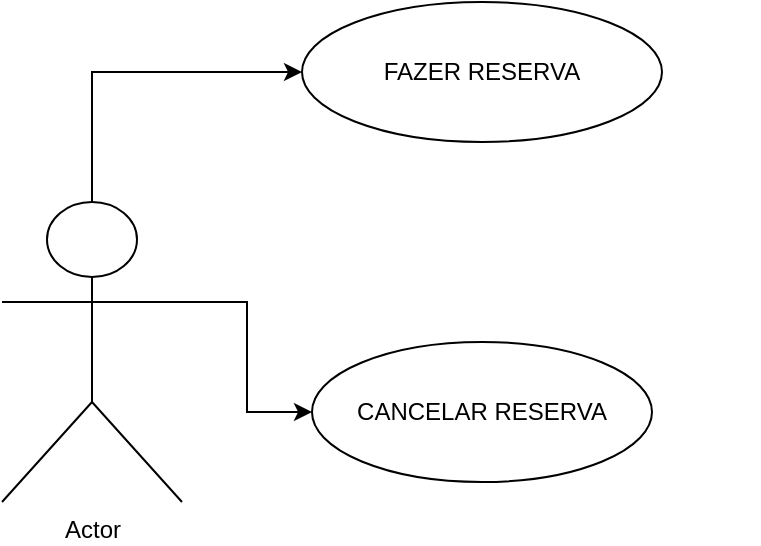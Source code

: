 <mxfile version="26.1.1" pages="7">
  <diagram name="Página-1" id="NRZgVOl3C8cjjpyoILGp">
    <mxGraphModel dx="1105" dy="586" grid="1" gridSize="10" guides="1" tooltips="1" connect="1" arrows="1" fold="1" page="1" pageScale="1" pageWidth="827" pageHeight="1169" math="0" shadow="0">
      <root>
        <mxCell id="0" />
        <mxCell id="1" parent="0" />
        <mxCell id="qwNdu5d9fPo_TeuTvTDO-6" style="edgeStyle=orthogonalEdgeStyle;rounded=0;orthogonalLoop=1;jettySize=auto;html=1;exitX=1;exitY=1;exitDx=0;exitDy=0;entryX=1;entryY=1;entryDx=0;entryDy=0;" parent="1" edge="1">
          <mxGeometry relative="1" as="geometry">
            <mxPoint x="450" y="120" as="targetPoint" />
            <mxPoint x="450" y="120" as="sourcePoint" />
          </mxGeometry>
        </mxCell>
        <mxCell id="qwNdu5d9fPo_TeuTvTDO-8" value="FAZER RESERVA" style="ellipse;whiteSpace=wrap;html=1;" parent="1" vertex="1">
          <mxGeometry x="230" y="20" width="180" height="70" as="geometry" />
        </mxCell>
        <mxCell id="qwNdu5d9fPo_TeuTvTDO-16" value="CANCELAR RESERVA" style="ellipse;whiteSpace=wrap;html=1;" parent="1" vertex="1">
          <mxGeometry x="235" y="190" width="170" height="70" as="geometry" />
        </mxCell>
        <mxCell id="qwNdu5d9fPo_TeuTvTDO-39" style="edgeStyle=orthogonalEdgeStyle;rounded=0;orthogonalLoop=1;jettySize=auto;html=1;exitX=0.5;exitY=0;exitDx=0;exitDy=0;exitPerimeter=0;entryX=0;entryY=0.5;entryDx=0;entryDy=0;" parent="1" source="qwNdu5d9fPo_TeuTvTDO-23" target="qwNdu5d9fPo_TeuTvTDO-8" edge="1">
          <mxGeometry relative="1" as="geometry" />
        </mxCell>
        <mxCell id="qwNdu5d9fPo_TeuTvTDO-40" style="edgeStyle=orthogonalEdgeStyle;rounded=0;orthogonalLoop=1;jettySize=auto;html=1;exitX=1;exitY=0.333;exitDx=0;exitDy=0;exitPerimeter=0;entryX=0;entryY=0.5;entryDx=0;entryDy=0;" parent="1" source="qwNdu5d9fPo_TeuTvTDO-23" target="qwNdu5d9fPo_TeuTvTDO-16" edge="1">
          <mxGeometry relative="1" as="geometry">
            <mxPoint x="290" y="169.941" as="targetPoint" />
          </mxGeometry>
        </mxCell>
        <mxCell id="qwNdu5d9fPo_TeuTvTDO-23" value="Actor" style="shape=umlActor;verticalLabelPosition=bottom;verticalAlign=top;html=1;outlineConnect=0;rotation=0;" parent="1" vertex="1">
          <mxGeometry x="80" y="120" width="90" height="150" as="geometry" />
        </mxCell>
      </root>
    </mxGraphModel>
  </diagram>
  <diagram id="QuJQxbRFROFayXlvImkB" name="ex.dediagrama">
    <mxGraphModel dx="1651" dy="857" grid="1" gridSize="10" guides="1" tooltips="1" connect="1" arrows="1" fold="1" page="1" pageScale="1" pageWidth="827" pageHeight="1169" math="0" shadow="0">
      <root>
        <mxCell id="0" />
        <mxCell id="1" parent="0" />
        <mxCell id="Tr6EJqdKemsiKoFotpVO-5" value="" style="rounded=0;whiteSpace=wrap;html=1;direction=south;fillColor=#f5f5f5;strokeColor=#666666;fontColor=#333333;" parent="1" vertex="1">
          <mxGeometry x="120" y="80" width="590" height="900" as="geometry" />
        </mxCell>
        <mxCell id="Tr6EJqdKemsiKoFotpVO-7" value="DEPOSITAR" style="ellipse;whiteSpace=wrap;html=1;fillColor=#dae8fc;strokeColor=#6c8ebf;" parent="1" vertex="1">
          <mxGeometry x="339" y="200" width="150" height="70" as="geometry" />
        </mxCell>
        <mxCell id="Tr6EJqdKemsiKoFotpVO-8" value="SACAR" style="ellipse;whiteSpace=wrap;html=1;fillColor=#dae8fc;strokeColor=#6c8ebf;" parent="1" vertex="1">
          <mxGeometry x="340" y="280" width="150" height="70" as="geometry" />
        </mxCell>
        <mxCell id="Tr6EJqdKemsiKoFotpVO-9" value="TRANSFERIR" style="ellipse;whiteSpace=wrap;html=1;fillColor=#dae8fc;strokeColor=#6c8ebf;" parent="1" vertex="1">
          <mxGeometry x="339" y="370" width="150" height="70" as="geometry" />
        </mxCell>
        <mxCell id="Tr6EJqdKemsiKoFotpVO-10" value="CLIENTE" style="shape=umlActor;verticalLabelPosition=bottom;verticalAlign=top;html=1;outlineConnect=0;fillColor=#d5e8d4;strokeColor=#82b366;" parent="1" vertex="1">
          <mxGeometry x="40" y="210" width="50" height="110" as="geometry" />
        </mxCell>
        <mxCell id="Tr6EJqdKemsiKoFotpVO-6" value="CHECAR SALDO" style="ellipse;whiteSpace=wrap;html=1;fillColor=#dae8fc;strokeColor=#6c8ebf;" parent="1" vertex="1">
          <mxGeometry x="339" y="110" width="150" height="70" as="geometry" />
        </mxCell>
        <mxCell id="Tr6EJqdKemsiKoFotpVO-19" value="BANCO" style="shape=umlActor;verticalLabelPosition=bottom;verticalAlign=top;html=1;outlineConnect=0;fillColor=#f8cecc;strokeColor=#b85450;" parent="1" vertex="1">
          <mxGeometry x="740" y="210" width="50" height="110" as="geometry" />
        </mxCell>
        <mxCell id="Tr6EJqdKemsiKoFotpVO-21" value="MANUTENÇÃO" style="ellipse;whiteSpace=wrap;html=1;fillColor=#dae8fc;strokeColor=#6c8ebf;" parent="1" vertex="1">
          <mxGeometry x="339" y="580" width="150" height="70" as="geometry" />
        </mxCell>
        <mxCell id="Tr6EJqdKemsiKoFotpVO-22" value="REPARO" style="ellipse;whiteSpace=wrap;html=1;fillColor=#dae8fc;strokeColor=#6c8ebf;" parent="1" vertex="1">
          <mxGeometry x="339" y="670" width="150" height="70" as="geometry" />
        </mxCell>
        <mxCell id="Tr6EJqdKemsiKoFotpVO-23" value="TÉCNICO" style="shape=umlActor;verticalLabelPosition=bottom;verticalAlign=top;html=1;outlineConnect=0;fillColor=#dae8fc;strokeColor=#6c8ebf;" parent="1" vertex="1">
          <mxGeometry x="50" y="610" width="50" height="110" as="geometry" />
        </mxCell>
        <mxCell id="HLNyt8dlvl5x3cQmuRl5-5" value="" style="endArrow=none;html=1;rounded=0;" edge="1" parent="1">
          <mxGeometry width="50" height="50" relative="1" as="geometry">
            <mxPoint x="330" y="730" as="sourcePoint" />
            <mxPoint x="310" y="620" as="targetPoint" />
            <Array as="points">
              <mxPoint x="90" y="680" />
            </Array>
          </mxGeometry>
        </mxCell>
        <mxCell id="HLNyt8dlvl5x3cQmuRl5-6" value="" style="endArrow=none;html=1;rounded=0;entryX=0.089;entryY=0.661;entryDx=0;entryDy=0;entryPerimeter=0;" edge="1" parent="1" target="Tr6EJqdKemsiKoFotpVO-5">
          <mxGeometry width="50" height="50" relative="1" as="geometry">
            <mxPoint x="300" y="250" as="sourcePoint" />
            <mxPoint x="530" y="510" as="targetPoint" />
            <Array as="points">
              <mxPoint x="110" y="280" />
            </Array>
          </mxGeometry>
        </mxCell>
        <mxCell id="HLNyt8dlvl5x3cQmuRl5-7" value="" style="endArrow=none;html=1;rounded=0;" edge="1" parent="1">
          <mxGeometry width="50" height="50" relative="1" as="geometry">
            <mxPoint x="310" y="320" as="sourcePoint" />
            <mxPoint x="300" y="400" as="targetPoint" />
            <Array as="points">
              <mxPoint x="110" y="280" />
            </Array>
          </mxGeometry>
        </mxCell>
        <mxCell id="HLNyt8dlvl5x3cQmuRl5-11" value="" style="endArrow=none;html=1;rounded=0;" edge="1" parent="1">
          <mxGeometry width="50" height="50" relative="1" as="geometry">
            <mxPoint x="520" y="400" as="sourcePoint" />
            <mxPoint x="510" y="310" as="targetPoint" />
            <Array as="points">
              <mxPoint x="740" y="270" />
            </Array>
          </mxGeometry>
        </mxCell>
        <mxCell id="HLNyt8dlvl5x3cQmuRl5-12" value="" style="endArrow=none;html=1;rounded=0;" edge="1" parent="1">
          <mxGeometry width="50" height="50" relative="1" as="geometry">
            <mxPoint x="530" y="250" as="sourcePoint" />
            <mxPoint x="530" y="160" as="targetPoint" />
            <Array as="points">
              <mxPoint x="740" y="270" />
            </Array>
          </mxGeometry>
        </mxCell>
        <mxCell id="zZwmB8_GLPGxbdHFfSVL-1" value="EXEMPLO DE DIAGRAMA DE CASO DE USO" style="rounded=0;whiteSpace=wrap;html=1;" vertex="1" parent="1">
          <mxGeometry x="230" y="70" width="390" height="30" as="geometry" />
        </mxCell>
      </root>
    </mxGraphModel>
  </diagram>
  <diagram id="oChSvFo8GuXUbPZUIg0g" name="ex.casodeuso">
    <mxGraphModel dx="1651" dy="857" grid="1" gridSize="10" guides="1" tooltips="1" connect="1" arrows="1" fold="1" page="1" pageScale="1" pageWidth="827" pageHeight="1169" background="none" math="0" shadow="0">
      <root>
        <mxCell id="0" />
        <mxCell id="1" parent="0" />
        <mxCell id="iuLTxedcwstDW7Arj6xw-2" value="" style="rounded=0;whiteSpace=wrap;html=1;labelBackgroundColor=none;fillColor=#f5f5f5;fontColor=#333333;strokeColor=#666666;" vertex="1" parent="1">
          <mxGeometry x="89" y="30" width="650" height="720" as="geometry" />
        </mxCell>
        <mxCell id="U1SpyC3rxzSheMR1uUHy-1" value="FORMA DE PAGAMENTO" style="ellipse;whiteSpace=wrap;html=1;labelBackgroundColor=none;" vertex="1" parent="1">
          <mxGeometry x="334" y="220" width="160" height="70" as="geometry" />
        </mxCell>
        <mxCell id="U1SpyC3rxzSheMR1uUHy-2" value="PREÇO / HOSPEDAGEM" style="ellipse;whiteSpace=wrap;html=1;labelBackgroundColor=none;" vertex="1" parent="1">
          <mxGeometry x="334" y="140" width="160" height="70" as="geometry" />
        </mxCell>
        <mxCell id="U1SpyC3rxzSheMR1uUHy-3" value="CADASTRO" style="ellipse;whiteSpace=wrap;html=1;labelBackgroundColor=none;" vertex="1" parent="1">
          <mxGeometry x="334" y="60" width="160" height="70" as="geometry" />
        </mxCell>
        <mxCell id="U1SpyC3rxzSheMR1uUHy-5" value="HOSPEDE" style="shape=umlActor;verticalLabelPosition=bottom;verticalAlign=top;html=1;outlineConnect=0;labelBackgroundColor=none;fillColor=#ffe6cc;strokeColor=#d79b00;" vertex="1" parent="1">
          <mxGeometry x="10" y="250" width="70" height="120" as="geometry" />
        </mxCell>
        <mxCell id="U1SpyC3rxzSheMR1uUHy-6" value="" style="endArrow=none;html=1;rounded=0;labelBackgroundColor=none;fontColor=default;" edge="1" parent="1">
          <mxGeometry width="50" height="50" relative="1" as="geometry">
            <mxPoint x="320" y="90" as="sourcePoint" />
            <mxPoint x="320" y="90" as="targetPoint" />
            <Array as="points">
              <mxPoint x="80" y="320" />
            </Array>
          </mxGeometry>
        </mxCell>
        <mxCell id="iuLTxedcwstDW7Arj6xw-1" value="" style="endArrow=none;html=1;rounded=0;labelBackgroundColor=none;fontColor=default;" edge="1" parent="1">
          <mxGeometry width="50" height="50" relative="1" as="geometry">
            <mxPoint x="310" y="330" as="sourcePoint" />
            <mxPoint x="320" y="170" as="targetPoint" />
            <Array as="points">
              <mxPoint x="80" y="320" />
            </Array>
          </mxGeometry>
        </mxCell>
        <mxCell id="iuLTxedcwstDW7Arj6xw-4" value="RECEPÇÃO" style="shape=umlActor;verticalLabelPosition=bottom;verticalAlign=top;html=1;outlineConnect=0;labelBackgroundColor=none;fillColor=#dae8fc;strokeColor=#6c8ebf;" vertex="1" parent="1">
          <mxGeometry x="750" y="250" width="50" height="120" as="geometry" />
        </mxCell>
        <mxCell id="usyPnWL2PSzT4leq6cu--6" value="" style="endArrow=none;html=1;rounded=0;labelBackgroundColor=none;fontColor=default;" edge="1" parent="1">
          <mxGeometry width="50" height="50" relative="1" as="geometry">
            <mxPoint x="510" y="180" as="sourcePoint" />
            <mxPoint x="510" y="330" as="targetPoint" />
            <Array as="points">
              <mxPoint x="760" y="320" />
            </Array>
          </mxGeometry>
        </mxCell>
        <mxCell id="usyPnWL2PSzT4leq6cu--7" value="CHECK-IN / CHECK-OUT" style="ellipse;whiteSpace=wrap;html=1;labelBackgroundColor=none;" vertex="1" parent="1">
          <mxGeometry x="334" y="300" width="160" height="70" as="geometry" />
        </mxCell>
        <mxCell id="usyPnWL2PSzT4leq6cu--8" value="GERENCIAMENTO&amp;nbsp;&lt;div&gt;DE HOSPEDES&lt;/div&gt;" style="ellipse;whiteSpace=wrap;html=1;labelBackgroundColor=none;" vertex="1" parent="1">
          <mxGeometry x="334" y="380" width="160" height="70" as="geometry" />
        </mxCell>
        <mxCell id="usyPnWL2PSzT4leq6cu--9" value="" style="endArrow=none;html=1;rounded=0;labelBackgroundColor=none;fontColor=default;" edge="1" parent="1">
          <mxGeometry width="50" height="50" relative="1" as="geometry">
            <mxPoint x="80" y="320" as="sourcePoint" />
            <mxPoint x="300" y="260" as="targetPoint" />
          </mxGeometry>
        </mxCell>
        <mxCell id="usyPnWL2PSzT4leq6cu--10" value="" style="endArrow=none;html=1;rounded=0;labelBackgroundColor=none;fontColor=default;" edge="1" parent="1">
          <mxGeometry width="50" height="50" relative="1" as="geometry">
            <mxPoint x="520" y="260" as="sourcePoint" />
            <mxPoint x="760" y="320" as="targetPoint" />
          </mxGeometry>
        </mxCell>
        <mxCell id="usyPnWL2PSzT4leq6cu--19" value="GERENTE" style="shape=umlActor;verticalLabelPosition=bottom;verticalAlign=top;html=1;outlineConnect=0;labelBackgroundColor=none;fillColor=#d5e8d4;strokeColor=#82b366;" vertex="1" parent="1">
          <mxGeometry x="20" y="475" width="60" height="110" as="geometry" />
        </mxCell>
        <mxCell id="usyPnWL2PSzT4leq6cu--20" value="SEGURANÇA" style="shape=umlActor;verticalLabelPosition=bottom;verticalAlign=top;html=1;outlineConnect=0;labelBackgroundColor=none;fillColor=#e1d5e7;strokeColor=#9673a6;" vertex="1" parent="1">
          <mxGeometry x="755" y="600" width="50" height="110" as="geometry" />
        </mxCell>
        <mxCell id="usyPnWL2PSzT4leq6cu--22" value="" style="endArrow=none;html=1;rounded=0;labelBackgroundColor=none;fontColor=default;" edge="1" parent="1">
          <mxGeometry width="50" height="50" relative="1" as="geometry">
            <mxPoint x="760" y="320" as="sourcePoint" />
            <mxPoint x="500" y="410" as="targetPoint" />
          </mxGeometry>
        </mxCell>
        <mxCell id="usyPnWL2PSzT4leq6cu--23" value="" style="endArrow=none;html=1;rounded=0;labelBackgroundColor=none;fontColor=default;" edge="1" parent="1">
          <mxGeometry width="50" height="50" relative="1" as="geometry">
            <mxPoint x="520" y="120" as="sourcePoint" />
            <mxPoint x="760" y="320" as="targetPoint" />
          </mxGeometry>
        </mxCell>
        <mxCell id="usyPnWL2PSzT4leq6cu--27" value="GERENCIAMENTO DO&lt;div&gt;HOTEL&lt;/div&gt;" style="ellipse;whiteSpace=wrap;html=1;labelBackgroundColor=none;" vertex="1" parent="1">
          <mxGeometry x="334" y="540" width="160" height="70" as="geometry" />
        </mxCell>
        <mxCell id="usyPnWL2PSzT4leq6cu--28" value="" style="endArrow=none;html=1;rounded=0;labelBackgroundColor=none;fontColor=default;" edge="1" parent="1">
          <mxGeometry width="50" height="50" relative="1" as="geometry">
            <mxPoint x="499" y="585.77" as="sourcePoint" />
            <mxPoint x="755" y="637" as="targetPoint" />
          </mxGeometry>
        </mxCell>
        <mxCell id="usyPnWL2PSzT4leq6cu--29" value="" style="endArrow=none;html=1;rounded=0;" edge="1" parent="1">
          <mxGeometry width="50" height="50" relative="1" as="geometry">
            <mxPoint x="760" y="320" as="sourcePoint" />
            <mxPoint x="510" y="550" as="targetPoint" />
          </mxGeometry>
        </mxCell>
        <mxCell id="eN73-dQPJMFBVjMVTSSf-4" value="" style="endArrow=none;html=1;rounded=0;exitX=0.34;exitY=0.75;exitDx=0;exitDy=0;exitPerimeter=0;" edge="1" parent="1" source="iuLTxedcwstDW7Arj6xw-2">
          <mxGeometry width="50" height="50" relative="1" as="geometry">
            <mxPoint x="530" y="410" as="sourcePoint" />
            <mxPoint x="320" y="430" as="targetPoint" />
            <Array as="points">
              <mxPoint x="60" y="530" />
            </Array>
          </mxGeometry>
        </mxCell>
        <mxCell id="eN73-dQPJMFBVjMVTSSf-5" value="DIAGRAMA DE CASO DE USO (RESERVA DE HOSPEDAGEM)" style="rounded=0;whiteSpace=wrap;html=1;" vertex="1" parent="1">
          <mxGeometry x="200" y="10" width="440" height="30" as="geometry" />
        </mxCell>
      </root>
    </mxGraphModel>
  </diagram>
  <diagram id="0Plp9Hu8dz7dDJ8_NCqk" name="Página-4">
    <mxGraphModel dx="1050" dy="522" grid="1" gridSize="10" guides="1" tooltips="1" connect="1" arrows="1" fold="1" page="1" pageScale="1" pageWidth="827" pageHeight="1169" math="0" shadow="0">
      <root>
        <mxCell id="0" />
        <mxCell id="1" parent="0" />
        <mxCell id="SrtvOsMM_a6GWZTnshjg-42" value="NOSSO SITE" style="ellipse;whiteSpace=wrap;html=1;fillColor=#f5f5f5;fontColor=#333333;strokeColor=#666666;" parent="1" vertex="1">
          <mxGeometry x="560" y="30" width="170" height="80" as="geometry" />
        </mxCell>
        <mxCell id="SrtvOsMM_a6GWZTnshjg-43" value="USUÁRIO" style="shape=umlActor;verticalLabelPosition=bottom;verticalAlign=top;html=1;outlineConnect=0;" parent="1" vertex="1">
          <mxGeometry x="480" y="120" width="40" height="70" as="geometry" />
        </mxCell>
        <mxCell id="SrtvOsMM_a6GWZTnshjg-44" style="edgeStyle=orthogonalEdgeStyle;rounded=0;orthogonalLoop=1;jettySize=auto;html=1;exitX=0.75;exitY=0.1;exitDx=0;exitDy=0;exitPerimeter=0;entryX=-0.006;entryY=0.681;entryDx=0;entryDy=0;entryPerimeter=0;" parent="1" source="SrtvOsMM_a6GWZTnshjg-43" target="SrtvOsMM_a6GWZTnshjg-42" edge="1">
          <mxGeometry relative="1" as="geometry" />
        </mxCell>
        <mxCell id="SrtvOsMM_a6GWZTnshjg-46" value="LOGIN" style="ellipse;whiteSpace=wrap;html=1;fillColor=#f5f5f5;fontColor=#333333;strokeColor=#666666;" parent="1" vertex="1">
          <mxGeometry x="560" y="130" width="100" height="60" as="geometry" />
        </mxCell>
        <mxCell id="SrtvOsMM_a6GWZTnshjg-47" value="SENHA" style="ellipse;whiteSpace=wrap;html=1;fillColor=#f5f5f5;fontColor=#333333;strokeColor=#666666;" parent="1" vertex="1">
          <mxGeometry x="560" y="220" width="100" height="60" as="geometry" />
        </mxCell>
        <mxCell id="SrtvOsMM_a6GWZTnshjg-48" value="" style="ellipse;whiteSpace=wrap;html=1;" parent="1" vertex="1">
          <mxGeometry x="680" y="130" width="100" height="60" as="geometry" />
        </mxCell>
        <mxCell id="SrtvOsMM_a6GWZTnshjg-49" value="" style="endArrow=none;html=1;rounded=0;entryX=0;entryY=0.5;entryDx=0;entryDy=0;exitX=1;exitY=0;exitDx=0;exitDy=0;" parent="1" source="SrtvOsMM_a6GWZTnshjg-46" target="SrtvOsMM_a6GWZTnshjg-48" edge="1">
          <mxGeometry width="50" height="50" relative="1" as="geometry">
            <mxPoint x="670" y="160" as="sourcePoint" />
            <mxPoint x="530" y="170" as="targetPoint" />
          </mxGeometry>
        </mxCell>
        <mxCell id="SrtvOsMM_a6GWZTnshjg-50" value="" style="endArrow=none;html=1;rounded=0;entryX=0.5;entryY=1;entryDx=0;entryDy=0;exitX=0.5;exitY=0;exitDx=0;exitDy=0;" parent="1" source="SrtvOsMM_a6GWZTnshjg-47" target="SrtvOsMM_a6GWZTnshjg-46" edge="1">
          <mxGeometry width="50" height="50" relative="1" as="geometry">
            <mxPoint x="480" y="220" as="sourcePoint" />
            <mxPoint x="530" y="170" as="targetPoint" />
          </mxGeometry>
        </mxCell>
        <mxCell id="SrtvOsMM_a6GWZTnshjg-51" value="" style="endArrow=none;html=1;rounded=0;entryX=0;entryY=0;entryDx=0;entryDy=0;exitX=0.5;exitY=0.5;exitDx=0;exitDy=0;exitPerimeter=0;" parent="1" source="SrtvOsMM_a6GWZTnshjg-43" target="SrtvOsMM_a6GWZTnshjg-47" edge="1">
          <mxGeometry width="50" height="50" relative="1" as="geometry">
            <mxPoint x="480" y="220" as="sourcePoint" />
            <mxPoint x="530" y="170" as="targetPoint" />
          </mxGeometry>
        </mxCell>
        <mxCell id="SrtvOsMM_a6GWZTnshjg-52" value="REQUSITOS FUNCIONAIS:&lt;div&gt;&lt;span style=&quot;background-color: transparent; color: light-dark(rgb(0, 0, 0), rgb(255, 255, 255));&quot;&gt;SITE | APP&amp;nbsp;&lt;/span&gt;&lt;div&gt;&lt;div&gt;&lt;br&gt;&lt;/div&gt;&lt;/div&gt;&lt;/div&gt;" style="rounded=0;whiteSpace=wrap;html=1;" parent="1" vertex="1">
          <mxGeometry x="40" y="40" width="180" height="120" as="geometry" />
        </mxCell>
        <mxCell id="SrtvOsMM_a6GWZTnshjg-68" value="&lt;p style=&quot;margin:0px;margin-top:4px;text-align:center;&quot;&gt;&lt;i&gt;&amp;lt;&amp;lt;NOSSO SITE&amp;gt;&amp;gt;&lt;/i&gt;&lt;br&gt;&lt;/p&gt;&lt;hr size=&quot;1&quot; style=&quot;border-style:solid;&quot;&gt;&lt;p style=&quot;margin:0px;margin-left:4px;&quot;&gt;+ Membros: Type&lt;br&gt;+ Login: Type&lt;/p&gt;&lt;p style=&quot;margin:0px;margin-left:4px;&quot;&gt;+ Senha:&amp;nbsp;&lt;/p&gt;&lt;hr size=&quot;1&quot; style=&quot;border-style:solid;&quot;&gt;&lt;p style=&quot;margin:0px;margin-left:4px;&quot;&gt;+ method1(Type): Type&lt;br&gt;+ method2(Type, Type): Type&lt;/p&gt;" style="verticalAlign=top;align=left;overflow=fill;html=1;whiteSpace=wrap;" parent="1" vertex="1">
          <mxGeometry x="40" y="270" width="190" height="140" as="geometry" />
        </mxCell>
      </root>
    </mxGraphModel>
  </diagram>
  <diagram id="fubqGHcOvKQk0Pr00ysH" name="Página-5">
    <mxGraphModel dx="1050" dy="522" grid="1" gridSize="10" guides="1" tooltips="1" connect="1" arrows="1" fold="1" page="1" pageScale="1" pageWidth="827" pageHeight="1169" math="0" shadow="0">
      <root>
        <mxCell id="0" />
        <mxCell id="1" parent="0" />
        <mxCell id="6Hfi3cn0YOPYrjadx_F3-1" value="CRIAR CONTA" style="ellipse;whiteSpace=wrap;html=1;" vertex="1" parent="1">
          <mxGeometry x="210" y="20" width="120" height="80" as="geometry" />
        </mxCell>
        <mxCell id="6Hfi3cn0YOPYrjadx_F3-3" style="edgeStyle=orthogonalEdgeStyle;rounded=0;orthogonalLoop=1;jettySize=auto;html=1;exitX=1;exitY=1;exitDx=0;exitDy=0;exitPerimeter=0;entryX=0;entryY=0.5;entryDx=0;entryDy=0;" edge="1" parent="1" source="6Hfi3cn0YOPYrjadx_F3-2" target="6Hfi3cn0YOPYrjadx_F3-1">
          <mxGeometry relative="1" as="geometry" />
        </mxCell>
        <mxCell id="6Hfi3cn0YOPYrjadx_F3-7" style="edgeStyle=orthogonalEdgeStyle;rounded=0;orthogonalLoop=1;jettySize=auto;html=1;exitX=0;exitY=1;exitDx=0;exitDy=0;exitPerimeter=0;entryX=0;entryY=0.5;entryDx=0;entryDy=0;" edge="1" parent="1" source="6Hfi3cn0YOPYrjadx_F3-2" target="6Hfi3cn0YOPYrjadx_F3-5">
          <mxGeometry relative="1" as="geometry" />
        </mxCell>
        <mxCell id="6Hfi3cn0YOPYrjadx_F3-2" value="Actor" style="shape=umlActor;verticalLabelPosition=bottom;verticalAlign=top;html=1;outlineConnect=0;" vertex="1" parent="1">
          <mxGeometry x="70" y="40" width="30" height="60" as="geometry" />
        </mxCell>
        <mxCell id="6Hfi3cn0YOPYrjadx_F3-5" value="CRIAR TAREFA" style="ellipse;whiteSpace=wrap;html=1;" vertex="1" parent="1">
          <mxGeometry x="210" y="120" width="120" height="80" as="geometry" />
        </mxCell>
        <mxCell id="6Hfi3cn0YOPYrjadx_F3-15" value="List" style="swimlane;fontStyle=0;childLayout=stackLayout;horizontal=1;startSize=30;horizontalStack=0;resizeParent=1;resizeParentMax=0;resizeLast=0;collapsible=1;marginBottom=0;whiteSpace=wrap;html=1;" vertex="1" parent="1">
          <mxGeometry x="50" y="240" width="200" height="190" as="geometry" />
        </mxCell>
        <mxCell id="6Hfi3cn0YOPYrjadx_F3-16" value="Item 1" style="text;strokeColor=none;fillColor=none;align=left;verticalAlign=middle;spacingLeft=4;spacingRight=4;overflow=hidden;points=[[0,0.5],[1,0.5]];portConstraint=eastwest;rotatable=0;whiteSpace=wrap;html=1;" vertex="1" parent="6Hfi3cn0YOPYrjadx_F3-15">
          <mxGeometry y="30" width="200" height="30" as="geometry" />
        </mxCell>
        <mxCell id="6Hfi3cn0YOPYrjadx_F3-17" value="Item 2" style="text;strokeColor=none;fillColor=none;align=left;verticalAlign=middle;spacingLeft=4;spacingRight=4;overflow=hidden;points=[[0,0.5],[1,0.5]];portConstraint=eastwest;rotatable=0;whiteSpace=wrap;html=1;" vertex="1" parent="6Hfi3cn0YOPYrjadx_F3-15">
          <mxGeometry y="60" width="200" height="40" as="geometry" />
        </mxCell>
        <mxCell id="6Hfi3cn0YOPYrjadx_F3-18" value="Item 3" style="text;strokeColor=none;fillColor=none;align=left;verticalAlign=middle;spacingLeft=4;spacingRight=4;overflow=hidden;points=[[0,0.5],[1,0.5]];portConstraint=eastwest;rotatable=0;whiteSpace=wrap;html=1;" vertex="1" parent="6Hfi3cn0YOPYrjadx_F3-15">
          <mxGeometry y="100" width="200" height="90" as="geometry" />
        </mxCell>
      </root>
    </mxGraphModel>
  </diagram>
  <diagram id="9EtBCECPmSPinP2NsUPO" name="at.3 SCU">
    <mxGraphModel dx="1313" dy="696" grid="1" gridSize="10" guides="1" tooltips="1" connect="1" arrows="1" fold="1" page="1" pageScale="1" pageWidth="827" pageHeight="1169" math="0" shadow="0">
      <root>
        <mxCell id="0" />
        <mxCell id="1" parent="0" />
        <mxCell id="9dxCtocfCdQW1vq5QHej-2" value="SISTEMA DE CADASTRO DE USUÁRIOS AT. 3" style="rounded=0;whiteSpace=wrap;html=1;fillColor=#f5f5f5;fontColor=#333333;strokeColor=#666666;" parent="1" vertex="1">
          <mxGeometry x="10" y="10" width="280" height="40" as="geometry" />
        </mxCell>
        <mxCell id="9dxCtocfCdQW1vq5QHej-3" value="Usuário" style="shape=umlActor;verticalLabelPosition=bottom;verticalAlign=top;html=1;outlineConnect=0;fillColor=#dae8fc;strokeColor=default;fillStyle=auto;" parent="1" vertex="1">
          <mxGeometry x="40" y="160" width="50" height="90" as="geometry" />
        </mxCell>
        <mxCell id="9dxCtocfCdQW1vq5QHej-4" value="CADASTRO" style="ellipse;whiteSpace=wrap;html=1;" parent="1" vertex="1">
          <mxGeometry x="190" y="200" width="120" height="60" as="geometry" />
        </mxCell>
        <mxCell id="9dxCtocfCdQW1vq5QHej-6" value="LOGIN" style="ellipse;whiteSpace=wrap;html=1;" parent="1" vertex="1">
          <mxGeometry x="190" y="60" width="120" height="60" as="geometry" />
        </mxCell>
        <mxCell id="HlE4bCTa4OPxflAZ0RoO-2" value="" style="endArrow=none;html=1;rounded=0;entryX=0;entryY=0.5;entryDx=0;entryDy=0;" parent="1" target="9dxCtocfCdQW1vq5QHej-6" edge="1">
          <mxGeometry width="50" height="50" relative="1" as="geometry">
            <mxPoint x="100" y="200" as="sourcePoint" />
            <mxPoint x="190" y="120" as="targetPoint" />
          </mxGeometry>
        </mxCell>
        <mxCell id="HlE4bCTa4OPxflAZ0RoO-3" value="" style="endArrow=none;html=1;rounded=0;entryX=0;entryY=0.5;entryDx=0;entryDy=0;" parent="1" target="TrwPlBYn8E31DIKCozAV-4" edge="1">
          <mxGeometry width="50" height="50" relative="1" as="geometry">
            <mxPoint x="100" y="200" as="sourcePoint" />
            <mxPoint x="180" y="220" as="targetPoint" />
          </mxGeometry>
        </mxCell>
        <mxCell id="HlE4bCTa4OPxflAZ0RoO-4" value="" style="endArrow=none;html=1;rounded=0;entryX=0;entryY=0.5;entryDx=0;entryDy=0;" parent="1" target="9dxCtocfCdQW1vq5QHej-4" edge="1">
          <mxGeometry width="50" height="50" relative="1" as="geometry">
            <mxPoint x="100" y="200" as="sourcePoint" />
            <mxPoint x="180" y="270" as="targetPoint" />
          </mxGeometry>
        </mxCell>
        <mxCell id="TrwPlBYn8E31DIKCozAV-1" value="&lt;font style=&quot;font-size: 14px;&quot;&gt;requisitos funcionais:&lt;/font&gt;&lt;div&gt;&lt;font style=&quot;font-size: 14px;&quot;&gt;cadastro, rec. senha, visua. perfil, editar perfil&lt;/font&gt;&lt;/div&gt;" style="whiteSpace=wrap;html=1;aspect=fixed;" parent="1" vertex="1">
          <mxGeometry x="500" y="20" width="140" height="140" as="geometry" />
        </mxCell>
        <mxCell id="TrwPlBYn8E31DIKCozAV-2" value="&lt;font style=&quot;font-size: 14px;&quot;&gt;requisitos não funci..:&lt;/font&gt;&lt;div&gt;&lt;font style=&quot;font-size: 14px;&quot;&gt;segurança, funcionalidade, confiabilidade, autenticação de 2F&lt;/font&gt;&lt;/div&gt;" style="whiteSpace=wrap;html=1;aspect=fixed;" parent="1" vertex="1">
          <mxGeometry x="660" y="20" width="140" height="140" as="geometry" />
        </mxCell>
        <mxCell id="TrwPlBYn8E31DIKCozAV-3" value="&lt;font&gt;regras de negócio:&lt;/font&gt;&lt;div&gt;idade mínima de 13 anos, cadastrar apenas 1 conta por CPF;&lt;/div&gt;" style="whiteSpace=wrap;html=1;aspect=fixed;fontSize=14;" parent="1" vertex="1">
          <mxGeometry x="660" y="170" width="140" height="140" as="geometry" />
        </mxCell>
        <mxCell id="TrwPlBYn8E31DIKCozAV-4" value="REC. SENHA" style="ellipse;whiteSpace=wrap;html=1;" parent="1" vertex="1">
          <mxGeometry x="190" y="340" width="120" height="60" as="geometry" />
        </mxCell>
        <mxCell id="TrwPlBYn8E31DIKCozAV-5" value="VISUA. PERFIL" style="ellipse;whiteSpace=wrap;html=1;" parent="1" vertex="1">
          <mxGeometry x="190" y="270" width="120" height="60" as="geometry" />
        </mxCell>
        <mxCell id="TrwPlBYn8E31DIKCozAV-10" value="1" style="endArrow=open;html=1;endSize=12;startArrow=diamondThin;startSize=14;startFill=1;edgeStyle=orthogonalEdgeStyle;align=left;verticalAlign=bottom;rounded=0;" parent="1" edge="1">
          <mxGeometry x="-1" y="3" relative="1" as="geometry">
            <mxPoint x="233.5" y="539.38" as="sourcePoint" />
            <mxPoint x="413.5" y="539.38" as="targetPoint" />
            <Array as="points">
              <mxPoint x="343.5" y="539.38" />
              <mxPoint x="343.5" y="539.38" />
            </Array>
          </mxGeometry>
        </mxCell>
        <mxCell id="TrwPlBYn8E31DIKCozAV-11" value="&lt;p style=&quot;margin:0px;margin-top:4px;text-align:center;&quot;&gt;&lt;b&gt;PERFIL&lt;/b&gt;&lt;/p&gt;&lt;hr size=&quot;1&quot; style=&quot;border-style:solid;&quot;&gt;&lt;p style=&quot;margin:0px;margin-left:4px;&quot;&gt;+ ADICIONAR OUTRA CONTA:&amp;nbsp;&lt;/p&gt;&lt;p style=&quot;margin:0px;margin-left:4px;&quot;&gt;+ VISUALIZAR CONTA:&lt;/p&gt;&lt;p style=&quot;margin:0px;margin-left:4px;&quot;&gt;+ ATUALIZAR CADASTRO:&lt;/p&gt;&lt;p style=&quot;margin:0px;margin-left:4px;&quot;&gt;+ MUDAR NOME:&lt;/p&gt;&lt;hr size=&quot;1&quot; style=&quot;border-style:solid;&quot;&gt;&lt;p style=&quot;margin:0px;margin-left:4px;&quot;&gt;+ CONFIGURAÇÃO:&amp;nbsp;&lt;/p&gt;" style="verticalAlign=top;align=left;overflow=fill;html=1;whiteSpace=wrap;rounded=0;shadow=0;glass=0;" parent="1" vertex="1">
          <mxGeometry x="430" y="480" width="200" height="120" as="geometry" />
        </mxCell>
        <mxCell id="TrwPlBYn8E31DIKCozAV-9" value="&lt;p style=&quot;margin:0px;margin-top:4px;text-align:center;&quot;&gt;&lt;b&gt;USUÁRIO&lt;/b&gt;&lt;/p&gt;&lt;hr size=&quot;1&quot; style=&quot;border-style:solid;&quot;&gt;&lt;p style=&quot;margin:0px;margin-left:4px;&quot;&gt;+ CADASTRO:&lt;/p&gt;&lt;p style=&quot;margin:0px;margin-left:4px;&quot;&gt;+ CPF:&lt;/p&gt;&lt;p style=&quot;margin:0px;margin-left:4px;&quot;&gt;&lt;span style=&quot;background-color: transparent; color: light-dark(rgb(0, 0, 0), rgb(255, 255, 255));&quot;&gt;+ SENHA:&lt;/span&gt;&lt;/p&gt;&lt;p style=&quot;margin:0px;margin-left:4px;&quot;&gt;&lt;span style=&quot;background-color: transparent; color: light-dark(rgb(0, 0, 0), rgb(255, 255, 255));&quot;&gt;+ EMAIL:&lt;/span&gt;&lt;/p&gt;&lt;hr size=&quot;1&quot; style=&quot;border-style:solid;&quot;&gt;&lt;p style=&quot;margin:0px;margin-left:4px;&quot;&gt;+ CRIAR CONTA:&amp;nbsp;&lt;/p&gt;&lt;p style=&quot;margin:0px;margin-left:4px;&quot;&gt;+ RECUPERAR SENHA:&lt;/p&gt;&lt;p style=&quot;margin:0px;margin-left:4px;&quot;&gt;&lt;br&gt;&lt;/p&gt;" style="verticalAlign=top;align=left;overflow=fill;html=1;whiteSpace=wrap;" parent="1" vertex="1">
          <mxGeometry x="30" y="480" width="190" height="140" as="geometry" />
        </mxCell>
        <mxCell id="BtVc_wOCehWjMWyE6rBu-6" value="" style="endArrow=none;html=1;rounded=0;exitX=0.04;exitY=0.337;exitDx=0;exitDy=0;exitPerimeter=0;" parent="1" source="TrwPlBYn8E31DIKCozAV-5" edge="1">
          <mxGeometry width="50" height="50" relative="1" as="geometry">
            <mxPoint x="100" y="350" as="sourcePoint" />
            <mxPoint x="100" y="200" as="targetPoint" />
          </mxGeometry>
        </mxCell>
        <mxCell id="BtVc_wOCehWjMWyE6rBu-8" value="" style="endArrow=none;dashed=1;html=1;dashPattern=1 3;strokeWidth=2;rounded=0;" parent="1" edge="1">
          <mxGeometry width="50" height="50" relative="1" as="geometry">
            <mxPoint x="10" y="440" as="sourcePoint" />
            <mxPoint x="820" y="440" as="targetPoint" />
          </mxGeometry>
        </mxCell>
        <mxCell id="BtVc_wOCehWjMWyE6rBu-9" value="" style="whiteSpace=wrap;html=1;aspect=fixed;" parent="1" vertex="1">
          <mxGeometry x="500" y="170" width="140" height="140" as="geometry" />
        </mxCell>
        <mxCell id="48tQccOHIFnesEWxvsK6-1" value="EDITAR PERFIL" style="ellipse;whiteSpace=wrap;html=1;" vertex="1" parent="1">
          <mxGeometry x="190" y="130" width="120" height="60" as="geometry" />
        </mxCell>
        <mxCell id="48tQccOHIFnesEWxvsK6-3" value="" style="endArrow=none;html=1;rounded=0;entryX=0;entryY=0.5;entryDx=0;entryDy=0;" edge="1" parent="1" target="48tQccOHIFnesEWxvsK6-1">
          <mxGeometry width="50" height="50" relative="1" as="geometry">
            <mxPoint x="100" y="200" as="sourcePoint" />
            <mxPoint x="150" y="150" as="targetPoint" />
          </mxGeometry>
        </mxCell>
      </root>
    </mxGraphModel>
  </diagram>
  <diagram id="eGpWlBNe9mkOkMbOJ78J" name="at.4 SDF">
    <mxGraphModel dx="1050" dy="522" grid="1" gridSize="10" guides="1" tooltips="1" connect="1" arrows="1" fold="1" page="1" pageScale="1" pageWidth="827" pageHeight="1169" math="0" shadow="0">
      <root>
        <mxCell id="0" />
        <mxCell id="1" parent="0" />
        <mxCell id="_NASlQPhf5Imw1MRfIsl-1" value="SISTEMA DE FARMÁCIA&amp;nbsp; AT.4" style="rounded=0;whiteSpace=wrap;html=1;fillColor=#f5f5f5;fontColor=#333333;strokeColor=#666666;" vertex="1" parent="1">
          <mxGeometry x="10" y="10" width="240" height="30" as="geometry" />
        </mxCell>
        <mxCell id="SRyqCrDU0r32sm5m7BO--2" value="ATENDENTE" style="shape=umlActor;verticalLabelPosition=bottom;verticalAlign=top;html=1;outlineConnect=0;" vertex="1" parent="1">
          <mxGeometry x="340" y="50" width="40" height="70" as="geometry" />
        </mxCell>
        <mxCell id="SRyqCrDU0r32sm5m7BO--3" value="CLIENTE" style="shape=umlActor;verticalLabelPosition=bottom;verticalAlign=top;html=1;outlineConnect=0;" vertex="1" parent="1">
          <mxGeometry x="20" y="200" width="40" height="70" as="geometry" />
        </mxCell>
        <mxCell id="SRyqCrDU0r32sm5m7BO--4" value="ADMINISTRADOR" style="shape=umlActor;verticalLabelPosition=bottom;verticalAlign=top;html=1;outlineConnect=0;" vertex="1" parent="1">
          <mxGeometry x="600" y="370" width="40" height="70" as="geometry" />
        </mxCell>
        <mxCell id="SRyqCrDU0r32sm5m7BO--5" value="Aos medicamentos&amp;nbsp;" style="ellipse;whiteSpace=wrap;html=1;" vertex="1" parent="1">
          <mxGeometry x="110" y="70" width="160" height="70" as="geometry" />
        </mxCell>
        <mxCell id="SRyqCrDU0r32sm5m7BO--6" value="forma de pagamento" style="ellipse;whiteSpace=wrap;html=1;" vertex="1" parent="1">
          <mxGeometry x="110" y="150" width="160" height="70" as="geometry" />
        </mxCell>
        <mxCell id="SRyqCrDU0r32sm5m7BO--7" value="quantidade daquele&amp;nbsp;&lt;div&gt;medicamento&lt;/div&gt;" style="ellipse;whiteSpace=wrap;html=1;" vertex="1" parent="1">
          <mxGeometry x="550" y="10" width="160" height="70" as="geometry" />
        </mxCell>
        <mxCell id="SRyqCrDU0r32sm5m7BO--8" value="acompanhar pedido" style="ellipse;whiteSpace=wrap;html=1;" vertex="1" parent="1">
          <mxGeometry x="110" y="230" width="160" height="70" as="geometry" />
        </mxCell>
        <mxCell id="SRyqCrDU0r32sm5m7BO--9" value="compra e retirada" style="ellipse;whiteSpace=wrap;html=1;" vertex="1" parent="1">
          <mxGeometry x="110" y="310" width="160" height="70" as="geometry" />
        </mxCell>
        <mxCell id="SRyqCrDU0r32sm5m7BO--10" value="informações de dados&lt;div&gt;dos clientes&lt;/div&gt;" style="ellipse;whiteSpace=wrap;html=1;" vertex="1" parent="1">
          <mxGeometry x="550" y="90" width="160" height="70" as="geometry" />
        </mxCell>
        <mxCell id="SRyqCrDU0r32sm5m7BO--11" value="informações de dados&lt;div&gt;dos funcionários&lt;/div&gt;" style="ellipse;whiteSpace=wrap;html=1;" vertex="1" parent="1">
          <mxGeometry x="550" y="170" width="160" height="70" as="geometry" />
        </mxCell>
        <mxCell id="SRyqCrDU0r32sm5m7BO--12" value="GERENTE" style="shape=umlActor;verticalLabelPosition=bottom;verticalAlign=top;html=1;outlineConnect=0;" vertex="1" parent="1">
          <mxGeometry x="600" y="250" width="40" height="70" as="geometry" />
        </mxCell>
      </root>
    </mxGraphModel>
  </diagram>
</mxfile>
